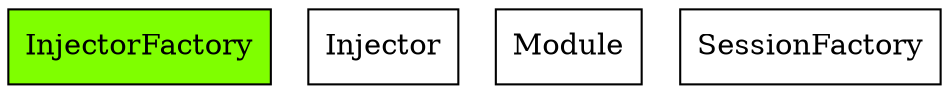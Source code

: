 digraph JavaInject {
	node [shape="record"];
	edge [style="solid"];
	#edge [style="dashed"];

	InjectorFactory [style="filled", color="black", fillcolor="chartreuse"];
	Injector;
	Module;
	SessionFactory;

}
